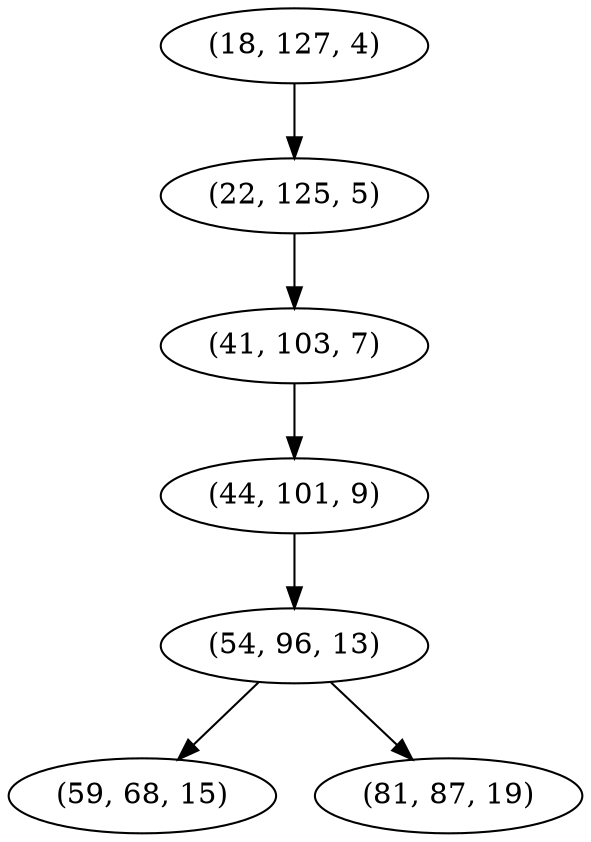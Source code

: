 digraph tree {
    "(18, 127, 4)";
    "(22, 125, 5)";
    "(41, 103, 7)";
    "(44, 101, 9)";
    "(54, 96, 13)";
    "(59, 68, 15)";
    "(81, 87, 19)";
    "(18, 127, 4)" -> "(22, 125, 5)";
    "(22, 125, 5)" -> "(41, 103, 7)";
    "(41, 103, 7)" -> "(44, 101, 9)";
    "(44, 101, 9)" -> "(54, 96, 13)";
    "(54, 96, 13)" -> "(59, 68, 15)";
    "(54, 96, 13)" -> "(81, 87, 19)";
}
